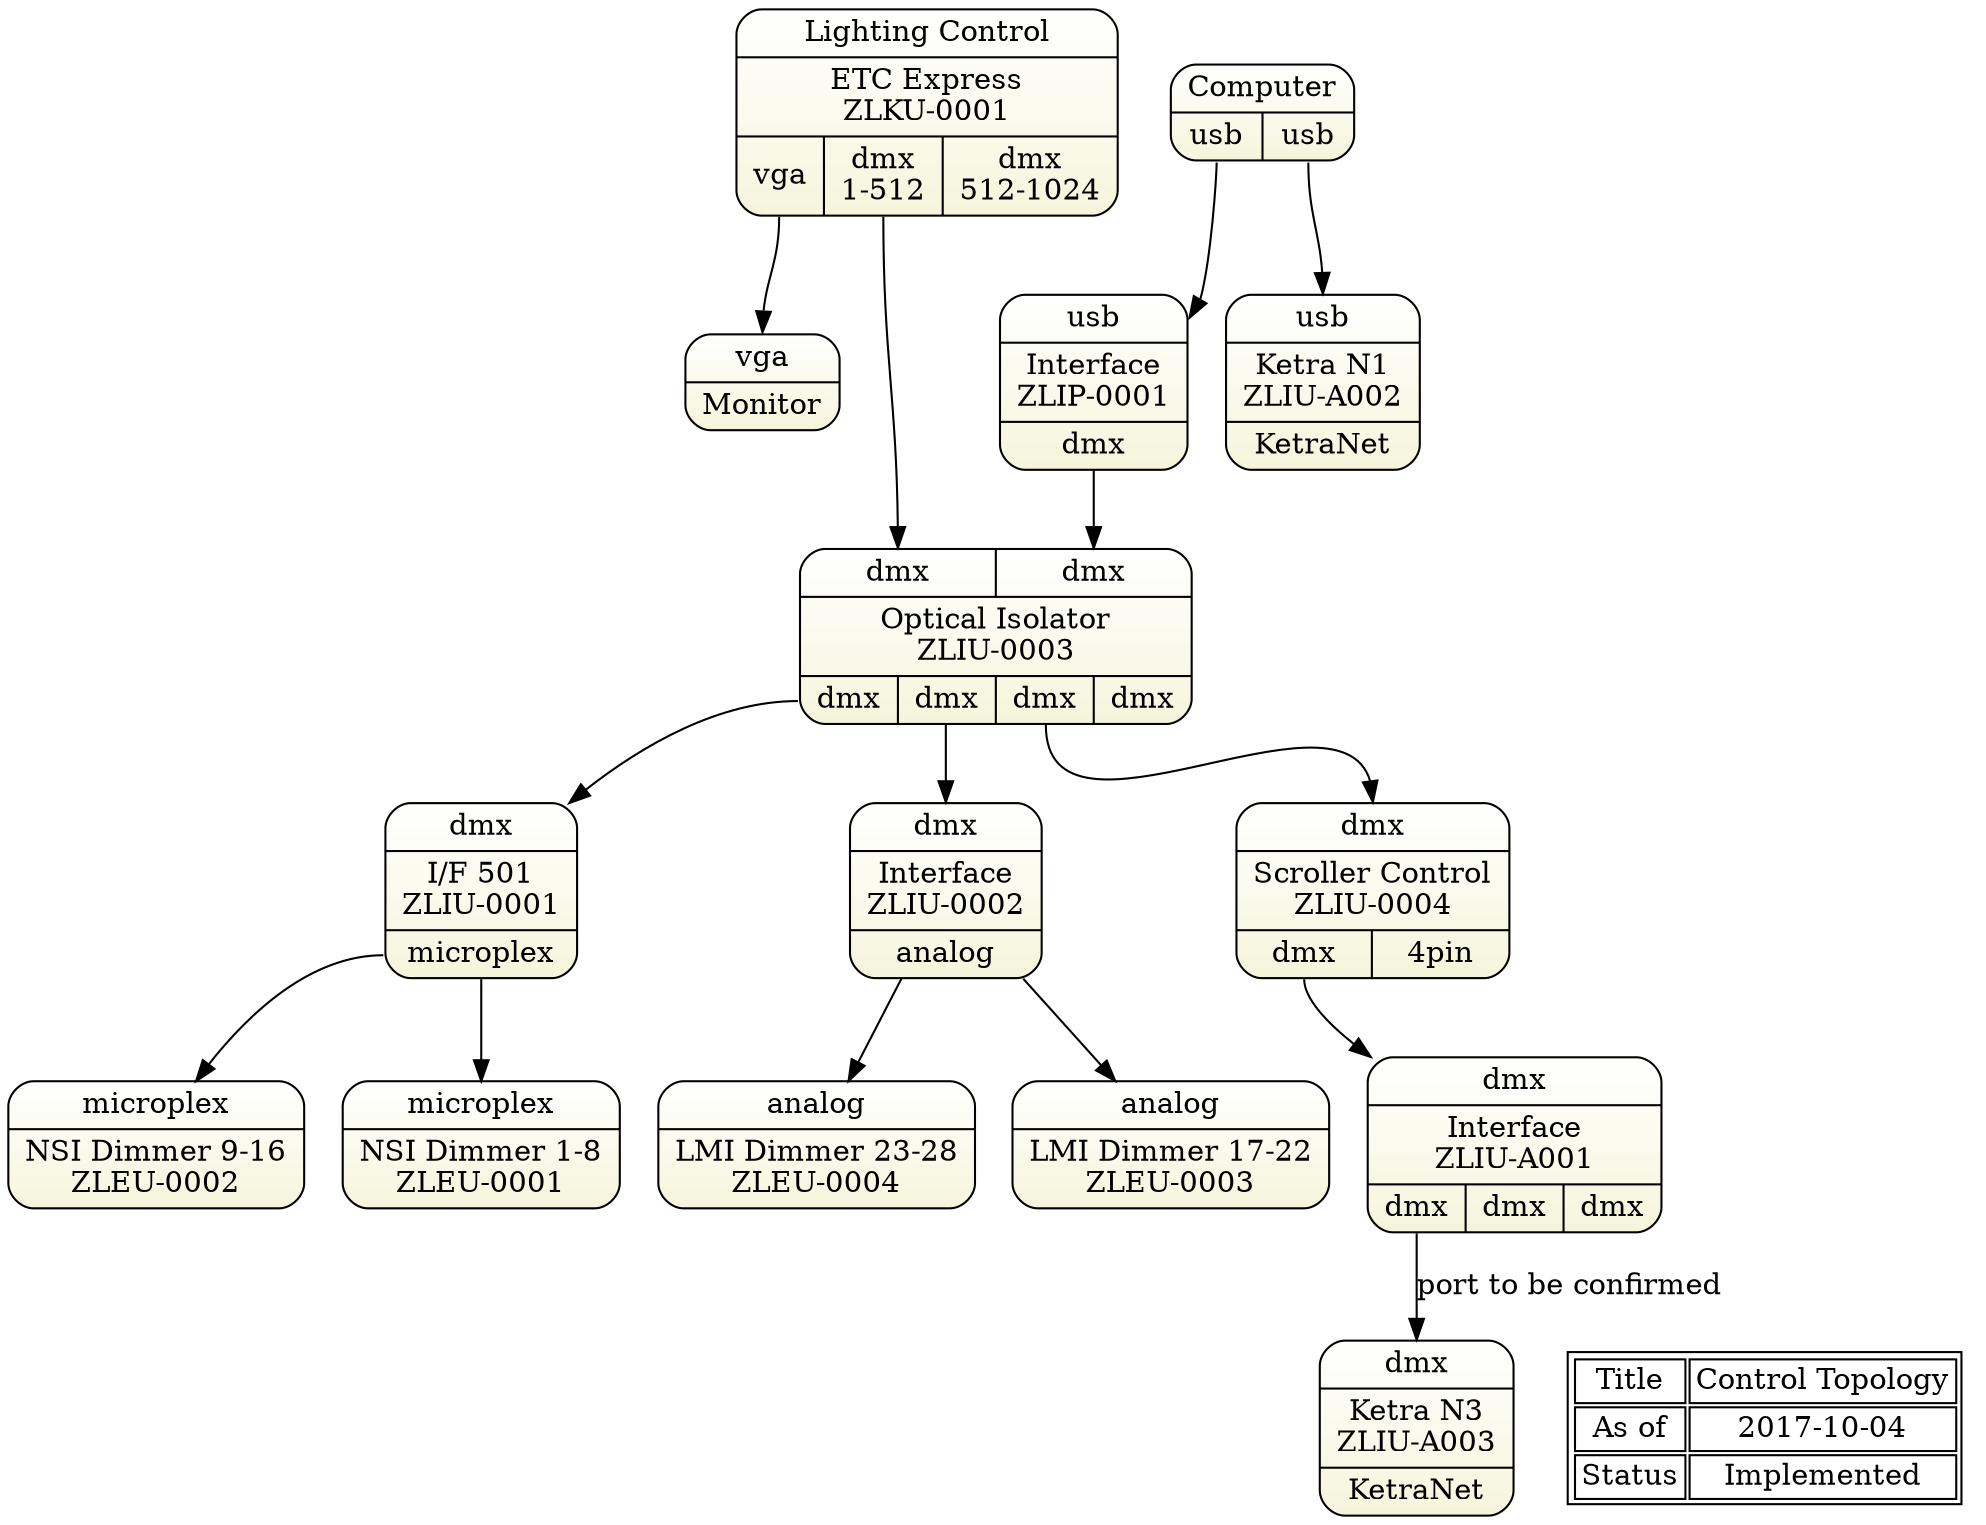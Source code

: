 digraph topology1 { 
graph [overlap = true, fontsize = 10, rankdir=TB 
      tooltip="Control Topology",
      fontname = Helvetica]

node [shape=Mrecord, tooltip="" , 
      fillcolor="white:beige" , style=filled  
      gradientangle=270]
      
console [label="{Lighting Control|ETC Express\nZLKU-0001|{<vga>vga|<o1>dmx\n1-512|<o2>dmx\n512-1024}}"]

computer [label="{{Computer}|{ <o1>usb|<o2>usb }}"]

n1 [label="{<i>usb|Ketra N1\nZLIU-A002|KetraNet}"]
computer:o2 -> n1:i

monitor [label="{<i>vga|Monitor}"]

optoisolator [label="{{<i1>dmx|<i2>dmx}|Optical Isolator\nZLIU-0003|{<o1>dmx|<o2>dmx|<o3>dmx|<o4>dmx}}"]

interface [label="{<i>dmx|I/F 501\nZLIU-0001|<o>microplex}"] 
usbdmx [label="{<i>usb|Interface\nZLIP-0001|<o>dmx}"] 

demux [label="{<i>dmx|Interface\nZLIU-0002|analog}"]

pathway [label="{<i>dmx|Interface\nZLIU-A001|{<o1>dmx|<o2>dmx|<o2>dmx}}"]

chromaq [label="{<i>dmx|Scroller Control\nZLIU-0004|{<o1>dmx|<o2>4pin}}"]

n3 [label="{<i>dmx|Ketra N3\nZLIU-A003|<o>KetraNet}"]

chromaq:o1 -> pathway
pathway:o1 -> n3 [label="port to be confirmed"]
 
nrd1 [label="{<i>microplex|NSI Dimmer 1-8\nZLEU-0001}"] 
nrd2 [label="{<i>microplex|NSI Dimmer 9-16\nZLEU-0002}"] 

analogdimmer1 [label="{<i>analog|LMI Dimmer 17-22\nZLEU-0003}"] 
analogdimmer2 [label="{<i>analog|LMI Dimmer 23-28\nZLEU-0004}"] 

computer:o1 -> usbdmx:i
console:vga   -> monitor:i
console:o1 -> optoisolator:i1

interface:o -> nrd1:dmx
interface:o -> nrd2:dmx

optoisolator:o1 -> interface:dmx     
optoisolator:o2 -> demux:i
optoisolator:o3 -> chromaq:i

usbdmx:o -> optoisolator:i2

demux -> analogdimmer1
demux -> analogdimmer2

Node [shape=plaintext, fillcolor=white]
stamp [label= <<table>
<tr><td>Title</td>
    <td>Control Topology</td>
</tr>    
<tr><td>As of</td>
    <td>2017-10-04</td>
</tr>
<tr><td>Status</td>
    <td>Implemented</td>
</tr>    
</table>> ]  

{rank=same; stamp n3}
{rank=same; console computer}
 } 